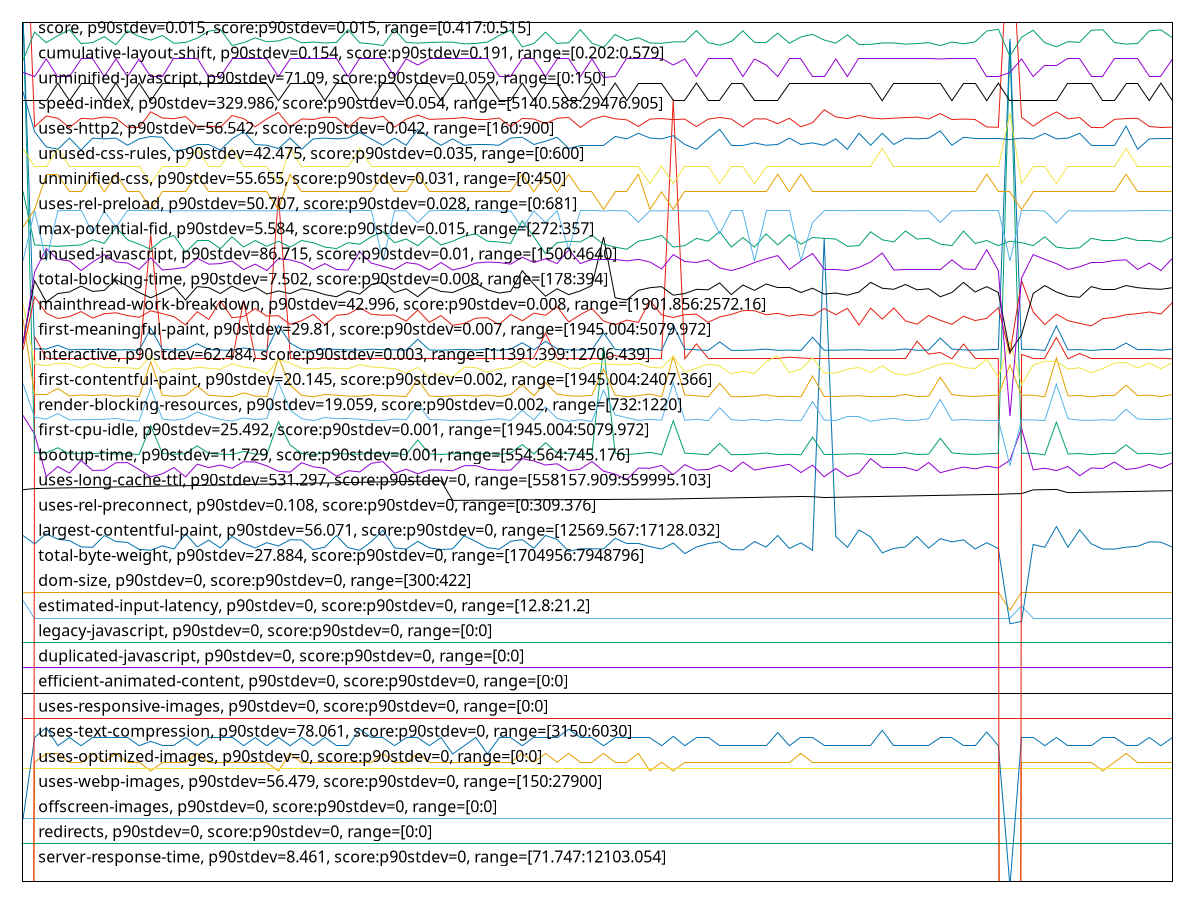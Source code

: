 reset

$serverResponseTimeP90Stdev8461ScoreP90Stdev0Range7174712103054 <<EOF
0 212.2483396265029
1 -3.062509695574314
2 -3.1382758761831657
3 -2.852438066001534
4 -3.1576874904067522
5 -3.1821310821181874
6 -3.1931441289332296
7 -3.107493067280633
8 -3.170634535686875
9 -3.1592633410079287
10 -3.1559325658736235
11 -3.1546969557431552
12 -3.1591917114351484
13 -2.541243387055512
14 -3.1468177027372715
15 -3.1620389869531835
16 -3.156308621130723
17 -3.1199924277308764
18 -3.179212177027371
19 -3.177564696853414
20 -2.4842083397288297
21 -3.0711947812739817
22 -3.1467281657712958
23 -3.152189920695829
24 -3.1568637503197734
25 -3.1591021744691723
26 -3.140406855973393
27 -3.145546277820413
28 -3.1499873113328203
29 -3.168539370683038
30 -3.180841749808134
31 -2.5488540291634676
32 -3.1222845740598606
33 -3.15557441800972
34 -3.1306473266820145
35 -3.181343156817599
36 -3.16030196981325
37 -3.0824227168073666
38 -3.166229316960858
39 -3.193555998976719
40 -3.1720850345356855
41 -3.1608212842159107
42 -3.164420670248144
43 -3.1629343566129435
44 -3.1736966999232528
45 -3.106543975441288
46 -2.990575697109234
47 -3.1559325658736235
48 -3.1473728319263223
49 -3.1176107444359156
50 -3.127603069838832
51 -3.1673395753389597
52 -3.10906891788181
53 -2.57870565361985
54 -3.161501765157328
55 -3.166193502174468
56 -2.859081708876949
57 -3.164743003325657
58 -3.1744309030442555
59 -3.165065336403171
60 -3.133422972627269
61 -3.184459043233562
62 -3.137828191353286
63 -3.1645818367869003
64 -3.135231619339983
65 -3.129304272192375
66 -3.1460297774366834
67 -3.1706703504732654
68 -3.171476183167049
69 -3.1648683550780237
70 -3.198265643387054
71 -3.1699361473522627
72 -3.161985264773598
73 -3.18420833972883
74 -3.1652981325147085
75 -2.542013404962905
76 -2.8542288053210525
77 -3.149790330007673
78 -3.177117012023534
79 -3.171404553594268
80 -3.1669277052954707
81 -3.174556254796622
82 -3.1530852903555884
83 -3.1323485290355575
84 -3.1813968789971847
85 142.563026247122
86 -3.1548760296751075
87 -3.168037963673572
88 -3.166659094397543
89 -3.19224875927347
90 -2.8761653619851613
91 -3.1841008953696583
92 -3.1628090048605766
93 -3.1843336914811955
94 -3.1253825530826287
95 -3.1369149143003314
96 -3.136234433358914
97 -3.1281402916346877
98 -3.17489649526733
99 -3.2010054745459184
EOF

$redirectsP90Stdev0ScoreP90Stdev0Range00 <<EOF
0 1.5
1 1.5
2 1.5
3 1.5
4 1.5
5 1.5
6 1.5
7 1.5
8 1.5
9 1.5
10 1.5
11 1.5
12 1.5
13 1.5
14 1.5
15 1.5
16 1.5
17 1.5
18 1.5
19 1.5
20 1.5
21 1.5
22 1.5
23 1.5
24 1.5
25 1.5
26 1.5
27 1.5
28 1.5
29 1.5
30 1.5
31 1.5
32 1.5
33 1.5
34 1.5
35 1.5
36 1.5
37 1.5
38 1.5
39 1.5
40 1.5
41 1.5
42 1.5
43 1.5
44 1.5
45 1.5
46 1.5
47 1.5
48 1.5
49 1.5
50 1.5
51 1.5
52 1.5
53 1.5
54 1.5
55 1.5
56 1.5
57 1.5
58 1.5
59 1.5
60 1.5
61 1.5
62 1.5
63 1.5
64 1.5
65 1.5
66 1.5
67 1.5
68 1.5
69 1.5
70 1.5
71 1.5
72 1.5
73 1.5
74 1.5
75 1.5
76 1.5
77 1.5
78 1.5
79 1.5
80 1.5
81 1.5
82 1.5
83 1.5
84 1.5
85 1.5
86 1.5
87 1.5
88 1.5
89 1.5
90 1.5
91 1.5
92 1.5
93 1.5
94 1.5
95 1.5
96 1.5
97 1.5
98 1.5
99 1.5
EOF

$offscreenImagesP90Stdev0ScoreP90Stdev0Range00 <<EOF
0 2.5
1 2.5
2 2.5
3 2.5
4 2.5
5 2.5
6 2.5
7 2.5
8 2.5
9 2.5
10 2.5
11 2.5
12 2.5
13 2.5
14 2.5
15 2.5
16 2.5
17 2.5
18 2.5
19 2.5
20 2.5
21 2.5
22 2.5
23 2.5
24 2.5
25 2.5
26 2.5
27 2.5
28 2.5
29 2.5
30 2.5
31 2.5
32 2.5
33 2.5
34 2.5
35 2.5
36 2.5
37 2.5
38 2.5
39 2.5
40 2.5
41 2.5
42 2.5
43 2.5
44 2.5
45 2.5
46 2.5
47 2.5
48 2.5
49 2.5
50 2.5
51 2.5
52 2.5
53 2.5
54 2.5
55 2.5
56 2.5
57 2.5
58 2.5
59 2.5
60 2.5
61 2.5
62 2.5
63 2.5
64 2.5
65 2.5
66 2.5
67 2.5
68 2.5
69 2.5
70 2.5
71 2.5
72 2.5
73 2.5
74 2.5
75 2.5
76 2.5
77 2.5
78 2.5
79 2.5
80 2.5
81 2.5
82 2.5
83 2.5
84 2.5
85 2.5
86 2.5
87 2.5
88 2.5
89 2.5
90 2.5
91 2.5
92 2.5
93 2.5
94 2.5
95 2.5
96 2.5
97 2.5
98 2.5
99 2.5
EOF

$usesWebpImagesP90Stdev56479ScoreP90Stdev0Range15027900 <<EOF
0 -59.6505
1 4.749499999999998
2 5.099500000000006
3 5.099500000000006
4 4.749499999999998
5 4.749499999999998
6 5.099500000000006
7 4.749499999999998
8 5.099500000000006
9 4.749499999999998
10 4.749499999999998
11 4.399500000000003
12 4.749499999999998
13 4.749499999999998
14 4.749499999999998
15 5.099500000000006
16 4.749499999999998
17 4.749499999999998
18 4.749499999999998
19 4.749499999999998
20 4.749499999999998
21 4.749499999999998
22 4.399500000000003
23 5.099500000000006
24 4.749499999999998
25 4.749499999999998
26 4.749499999999998
27 4.749499999999998
28 4.749499999999998
29 4.749499999999998
30 4.749499999999998
31 5.099500000000006
32 4.749499999999998
33 4.749499999999998
34 5.099500000000006
35 4.749499999999998
36 4.749499999999998
37 4.749499999999998
38 4.749499999999998
39 4.749499999999998
40 4.749499999999998
41 4.749499999999998
42 4.749499999999998
43 5.099500000000006
44 4.749499999999998
45 5.099500000000006
46 4.749499999999998
47 5.099500000000006
48 4.749499999999998
49 4.749499999999998
50 5.099500000000006
51 4.749499999999998
52 4.749499999999998
53 5.099500000000006
54 4.399500000000003
55 4.749499999999998
56 4.399500000000003
57 4.749499999999998
58 4.749499999999998
59 4.749499999999998
60 4.749499999999998
61 4.749499999999998
62 4.749499999999998
63 4.749499999999998
64 4.749499999999998
65 4.749499999999998
66 4.749499999999998
67 5.099500000000006
68 4.749499999999998
69 4.749499999999998
70 4.749499999999998
71 4.749499999999998
72 4.749499999999998
73 4.749499999999998
74 4.749499999999998
75 4.749499999999998
76 4.749499999999998
77 4.749499999999998
78 4.749499999999998
79 4.749499999999998
80 4.749499999999998
81 4.749499999999998
82 4.749499999999998
83 4.749499999999998
84 4.749499999999998
85 -59.3005
86 4.749499999999998
87 4.749499999999998
88 4.749499999999998
89 4.749499999999998
90 4.749499999999998
91 4.749499999999998
92 4.749499999999998
93 4.399500000000003
94 4.749499999999998
95 5.099500000000006
96 4.749499999999998
97 4.749499999999998
98 4.749499999999998
99 4.749499999999998
EOF

$usesOptimizedImagesP90Stdev0ScoreP90Stdev0Range00 <<EOF
0 4.5
1 4.5
2 4.5
3 4.5
4 4.5
5 4.5
6 4.5
7 4.5
8 4.5
9 4.5
10 4.5
11 4.5
12 4.5
13 4.5
14 4.5
15 4.5
16 4.5
17 4.5
18 4.5
19 4.5
20 4.5
21 4.5
22 4.5
23 4.5
24 4.5
25 4.5
26 4.5
27 4.5
28 4.5
29 4.5
30 4.5
31 4.5
32 4.5
33 4.5
34 4.5
35 4.5
36 4.5
37 4.5
38 4.5
39 4.5
40 4.5
41 4.5
42 4.5
43 4.5
44 4.5
45 4.5
46 4.5
47 4.5
48 4.5
49 4.5
50 4.5
51 4.5
52 4.5
53 4.5
54 4.5
55 4.5
56 4.5
57 4.5
58 4.5
59 4.5
60 4.5
61 4.5
62 4.5
63 4.5
64 4.5
65 4.5
66 4.5
67 4.5
68 4.5
69 4.5
70 4.5
71 4.5
72 4.5
73 4.5
74 4.5
75 4.5
76 4.5
77 4.5
78 4.5
79 4.5
80 4.5
81 4.5
82 4.5
83 4.5
84 4.5
85 4.5
86 4.5
87 4.5
88 4.5
89 4.5
90 4.5
91 4.5
92 4.5
93 4.5
94 4.5
95 4.5
96 4.5
97 4.5
98 4.5
99 4.5
EOF

$usesTextCompressionP90Stdev78061ScoreP90Stdev0Range31506030 <<EOF
0 2.4733750000000008
1 5.732749999999999
2 6.1265
3 5.404624999999999
4 5.732749999999999
5 5.404624999999999
6 5.732749999999999
7 5.732749999999999
8 5.732749999999999
9 5.732749999999999
10 5.404624999999999
11 5.579625
12 5.404624999999999
13 5.404624999999999
14 5.732749999999999
15 5.404624999999999
16 5.732749999999999
17 5.732749999999999
18 5.732749999999999
19 5.404624999999999
20 5.732749999999999
21 5.404624999999999
22 5.732749999999999
23 5.404624999999999
24 5.732749999999999
25 5.404624999999999
26 5.732749999999999
27 5.404624999999999
28 5.404624999999999
29 6.060874999999999
30 5.732749999999999
31 5.732749999999999
32 5.404624999999999
33 5.732749999999999
34 5.732749999999999
35 5.404624999999999
36 5.732749999999999
37 5.076499999999999
38 5.404624999999999
39 5.732749999999999
40 5.076499999999999
41 5.732749999999999
42 5.732749999999999
43 5.404624999999999
44 5.732749999999999
45 5.732749999999999
46 5.732749999999999
47 6.060874999999999
48 5.732749999999999
49 5.732749999999999
50 5.404624999999999
51 5.732749999999999
52 5.732749999999999
53 5.732749999999999
54 5.732749999999999
55 5.404624999999999
56 5.7765
57 5.404624999999999
58 5.732749999999999
59 5.732749999999999
60 5.404624999999999
61 5.404624999999999
62 5.404624999999999
63 5.404624999999999
64 5.404624999999999
65 5.929625
66 5.404624999999999
67 5.732749999999999
68 5.732749999999999
69 5.404624999999999
70 5.404624999999999
71 5.404624999999999
72 5.404624999999999
73 5.404624999999999
74 6.017125
75 5.404624999999999
76 5.404624999999999
77 5.404624999999999
78 5.404624999999999
79 5.732749999999999
80 5.732749999999999
81 5.404624999999999
82 5.404624999999999
83 5.951499999999999
84 5.404624999999999
85 -0.17349999999999977
86 5.732749999999999
87 5.732749999999999
88 5.404624999999999
89 5.732749999999999
90 5.404624999999999
91 5.404624999999999
92 5.404624999999999
93 5.732749999999999
94 5.732749999999999
95 5.404624999999999
96 5.404624999999999
97 5.732749999999999
98 5.404624999999999
99 5.732749999999999
EOF

$usesResponsiveImagesP90Stdev0ScoreP90Stdev0Range00 <<EOF
0 6.5
1 6.5
2 6.5
3 6.5
4 6.5
5 6.5
6 6.5
7 6.5
8 6.5
9 6.5
10 6.5
11 6.5
12 6.5
13 6.5
14 6.5
15 6.5
16 6.5
17 6.5
18 6.5
19 6.5
20 6.5
21 6.5
22 6.5
23 6.5
24 6.5
25 6.5
26 6.5
27 6.5
28 6.5
29 6.5
30 6.5
31 6.5
32 6.5
33 6.5
34 6.5
35 6.5
36 6.5
37 6.5
38 6.5
39 6.5
40 6.5
41 6.5
42 6.5
43 6.5
44 6.5
45 6.5
46 6.5
47 6.5
48 6.5
49 6.5
50 6.5
51 6.5
52 6.5
53 6.5
54 6.5
55 6.5
56 6.5
57 6.5
58 6.5
59 6.5
60 6.5
61 6.5
62 6.5
63 6.5
64 6.5
65 6.5
66 6.5
67 6.5
68 6.5
69 6.5
70 6.5
71 6.5
72 6.5
73 6.5
74 6.5
75 6.5
76 6.5
77 6.5
78 6.5
79 6.5
80 6.5
81 6.5
82 6.5
83 6.5
84 6.5
85 6.5
86 6.5
87 6.5
88 6.5
89 6.5
90 6.5
91 6.5
92 6.5
93 6.5
94 6.5
95 6.5
96 6.5
97 6.5
98 6.5
99 6.5
EOF

$efficientAnimatedContentP90Stdev0ScoreP90Stdev0Range00 <<EOF
0 7.5
1 7.5
2 7.5
3 7.5
4 7.5
5 7.5
6 7.5
7 7.5
8 7.5
9 7.5
10 7.5
11 7.5
12 7.5
13 7.5
14 7.5
15 7.5
16 7.5
17 7.5
18 7.5
19 7.5
20 7.5
21 7.5
22 7.5
23 7.5
24 7.5
25 7.5
26 7.5
27 7.5
28 7.5
29 7.5
30 7.5
31 7.5
32 7.5
33 7.5
34 7.5
35 7.5
36 7.5
37 7.5
38 7.5
39 7.5
40 7.5
41 7.5
42 7.5
43 7.5
44 7.5
45 7.5
46 7.5
47 7.5
48 7.5
49 7.5
50 7.5
51 7.5
52 7.5
53 7.5
54 7.5
55 7.5
56 7.5
57 7.5
58 7.5
59 7.5
60 7.5
61 7.5
62 7.5
63 7.5
64 7.5
65 7.5
66 7.5
67 7.5
68 7.5
69 7.5
70 7.5
71 7.5
72 7.5
73 7.5
74 7.5
75 7.5
76 7.5
77 7.5
78 7.5
79 7.5
80 7.5
81 7.5
82 7.5
83 7.5
84 7.5
85 7.5
86 7.5
87 7.5
88 7.5
89 7.5
90 7.5
91 7.5
92 7.5
93 7.5
94 7.5
95 7.5
96 7.5
97 7.5
98 7.5
99 7.5
EOF

$duplicatedJavascriptP90Stdev0ScoreP90Stdev0Range00 <<EOF
0 8.5
1 8.5
2 8.5
3 8.5
4 8.5
5 8.5
6 8.5
7 8.5
8 8.5
9 8.5
10 8.5
11 8.5
12 8.5
13 8.5
14 8.5
15 8.5
16 8.5
17 8.5
18 8.5
19 8.5
20 8.5
21 8.5
22 8.5
23 8.5
24 8.5
25 8.5
26 8.5
27 8.5
28 8.5
29 8.5
30 8.5
31 8.5
32 8.5
33 8.5
34 8.5
35 8.5
36 8.5
37 8.5
38 8.5
39 8.5
40 8.5
41 8.5
42 8.5
43 8.5
44 8.5
45 8.5
46 8.5
47 8.5
48 8.5
49 8.5
50 8.5
51 8.5
52 8.5
53 8.5
54 8.5
55 8.5
56 8.5
57 8.5
58 8.5
59 8.5
60 8.5
61 8.5
62 8.5
63 8.5
64 8.5
65 8.5
66 8.5
67 8.5
68 8.5
69 8.5
70 8.5
71 8.5
72 8.5
73 8.5
74 8.5
75 8.5
76 8.5
77 8.5
78 8.5
79 8.5
80 8.5
81 8.5
82 8.5
83 8.5
84 8.5
85 8.5
86 8.5
87 8.5
88 8.5
89 8.5
90 8.5
91 8.5
92 8.5
93 8.5
94 8.5
95 8.5
96 8.5
97 8.5
98 8.5
99 8.5
EOF

$legacyJavascriptP90Stdev0ScoreP90Stdev0Range00 <<EOF
0 9.5
1 9.5
2 9.5
3 9.5
4 9.5
5 9.5
6 9.5
7 9.5
8 9.5
9 9.5
10 9.5
11 9.5
12 9.5
13 9.5
14 9.5
15 9.5
16 9.5
17 9.5
18 9.5
19 9.5
20 9.5
21 9.5
22 9.5
23 9.5
24 9.5
25 9.5
26 9.5
27 9.5
28 9.5
29 9.5
30 9.5
31 9.5
32 9.5
33 9.5
34 9.5
35 9.5
36 9.5
37 9.5
38 9.5
39 9.5
40 9.5
41 9.5
42 9.5
43 9.5
44 9.5
45 9.5
46 9.5
47 9.5
48 9.5
49 9.5
50 9.5
51 9.5
52 9.5
53 9.5
54 9.5
55 9.5
56 9.5
57 9.5
58 9.5
59 9.5
60 9.5
61 9.5
62 9.5
63 9.5
64 9.5
65 9.5
66 9.5
67 9.5
68 9.5
69 9.5
70 9.5
71 9.5
72 9.5
73 9.5
74 9.5
75 9.5
76 9.5
77 9.5
78 9.5
79 9.5
80 9.5
81 9.5
82 9.5
83 9.5
84 9.5
85 9.5
86 9.5
87 9.5
88 9.5
89 9.5
90 9.5
91 9.5
92 9.5
93 9.5
94 9.5
95 9.5
96 9.5
97 9.5
98 9.5
99 9.5
EOF

$estimatedInputLatencyP90Stdev0ScoreP90Stdev0Range128212 <<EOF
0 11.188200000000002
1 10.488200000000003
2 10.488200000000003
3 10.488200000000003
4 10.488200000000003
5 10.488200000000003
6 10.488200000000003
7 10.488200000000003
8 10.488200000000003
9 10.488200000000003
10 10.488200000000003
11 10.488200000000003
12 10.488200000000003
13 10.488200000000003
14 10.488200000000003
15 10.488200000000003
16 10.488200000000003
17 10.488200000000003
18 10.488200000000003
19 10.488200000000003
20 10.488200000000003
21 10.488200000000003
22 10.488200000000003
23 10.488200000000003
24 10.488200000000003
25 10.488200000000003
26 10.488200000000003
27 10.488200000000003
28 10.488200000000003
29 10.488200000000003
30 10.488200000000003
31 10.488200000000003
32 10.488200000000003
33 10.488200000000003
34 10.488200000000003
35 10.488200000000003
36 10.488200000000003
37 10.488200000000003
38 10.488200000000003
39 10.488200000000003
40 10.488200000000003
41 10.488200000000003
42 10.488200000000003
43 10.488200000000003
44 10.488200000000003
45 10.488200000000003
46 10.488200000000003
47 10.488200000000003
48 10.488200000000003
49 10.488200000000003
50 10.488200000000003
51 10.488200000000003
52 10.488200000000003
53 10.488200000000003
54 10.488200000000003
55 10.488200000000003
56 10.488200000000003
57 10.488200000000003
58 10.488200000000003
59 10.488200000000003
60 10.488200000000003
61 10.488200000000003
62 10.488200000000003
63 10.488200000000003
64 10.488200000000003
65 10.488200000000003
66 10.488200000000003
67 10.488200000000003
68 10.488200000000003
69 10.488200000000003
70 10.488200000000003
71 10.488200000000003
72 10.488200000000003
73 10.488200000000003
74 10.488200000000003
75 10.488200000000003
76 10.488200000000003
77 10.488200000000003
78 10.488200000000003
79 10.488200000000003
80 10.488200000000003
81 10.488200000000003
82 10.488200000000003
83 10.488200000000003
84 10.488200000000003
85 10.488200000000003
86 10.968200000000003
87 10.488200000000003
88 10.488200000000003
89 10.488200000000003
90 10.488200000000003
91 10.488200000000003
92 10.488200000000003
93 10.488200000000003
94 10.488200000000003
95 10.488200000000003
96 10.488200000000003
97 10.488200000000003
98 10.488200000000003
99 10.488200000000003
EOF

$domSizeP90Stdev0ScoreP90Stdev0Range300422 <<EOF
0 11.489959016393442
1 11.507172131147541
2 11.507172131147541
3 11.507172131147541
4 11.507172131147541
5 11.507172131147541
6 11.507172131147541
7 11.507172131147541
8 11.507172131147541
9 11.507172131147541
10 11.507172131147541
11 11.507172131147541
12 11.507172131147541
13 11.507172131147541
14 11.507172131147541
15 11.507172131147541
16 11.507172131147541
17 11.507172131147541
18 11.507172131147541
19 11.507172131147541
20 11.507172131147541
21 11.507172131147541
22 11.507172131147541
23 11.507172131147541
24 11.507172131147541
25 11.507172131147541
26 11.507172131147541
27 11.507172131147541
28 11.507172131147541
29 11.507172131147541
30 11.507172131147541
31 11.507172131147541
32 11.507172131147541
33 11.507172131147541
34 11.507172131147541
35 11.507172131147541
36 11.507172131147541
37 11.507172131147541
38 11.507172131147541
39 11.507172131147541
40 11.507172131147541
41 11.507172131147541
42 11.507172131147541
43 11.507172131147541
44 11.507172131147541
45 11.507172131147541
46 11.507172131147541
47 11.507172131147541
48 11.507172131147541
49 11.507172131147541
50 11.507172131147541
51 11.507172131147541
52 11.507172131147541
53 11.507172131147541
54 11.507172131147541
55 11.507172131147541
56 11.507172131147541
57 11.507172131147541
58 11.507172131147541
59 11.507172131147541
60 11.507172131147541
61 11.507172131147541
62 11.507172131147541
63 11.507172131147541
64 11.507172131147541
65 11.507172131147541
66 11.507172131147541
67 11.507172131147541
68 11.507172131147541
69 11.507172131147541
70 11.507172131147541
71 11.507172131147541
72 11.507172131147541
73 11.507172131147541
74 11.507172131147541
75 11.507172131147541
76 11.507172131147541
77 11.507172131147541
78 11.507172131147541
79 11.507172131147541
80 11.507172131147541
81 11.507172131147541
82 11.507172131147541
83 11.507172131147541
84 11.507172131147541
85 10.80717213114754
86 11.507172131147541
87 11.507172131147541
88 11.507172131147541
89 11.507172131147541
90 11.507172131147541
91 11.507172131147541
92 11.507172131147541
93 11.507172131147541
94 11.507172131147541
95 11.507172131147541
96 11.507172131147541
97 11.507172131147541
98 11.507172131147541
99 11.507172131147541
EOF

$totalByteWeightP90Stdev27884ScoreP90Stdev0Range17049567948796 <<EOF
0 -44474.251968749995
1 927.3688645833317
2 921.7834479166704
3 921.6449062500033
4 921.7324062499974
5 921.695947916669
6 921.6886562500003
7 921.739697916666
8 921.6886562500003
9 921.695947916669
10 921.7324062499974
11 921.739697916666
12 921.739697916666
13 921.6449062500033
14 921.6521979166646
15 921.6886562500003
16 921.739697916666
17 921.6886562500003
18 921.739697916666
19 921.695947916669
20 921.6521979166646
21 921.739697916666
22 921.739697916666
23 921.7761562500018
24 921.7834479166704
25 921.695947916669
26 921.695947916669
27 921.739697916666
28 921.739697916666
29 921.695947916669
30 921.6449062500033
31 921.739697916666
32 921.7324062499974
33 921.739697916666
34 921.739697916666
35 921.7324062499974
36 921.7251145833361
37 921.477197916669
38 921.4334479166646
39 921.477197916669
40 921.477197916669
41 921.3896979166675
42 921.520947916666
43 921.5282395833347
44 921.520947916666
45 921.4188645833347
46 921.520947916666
47 921.4626145833317
48 921.520947916666
49 921.520947916666
50 921.3386562500018
51 921.3824062499989
52 921.477197916669
53 921.520947916666
54 921.4699062500003
55 921.520947916666
56 921.3824062499989
57 921.4699062500003
58 921.477197916669
59 921.520947916666
60 921.3896979166675
61 921.477197916669
62 921.4334479166646
63 921.4261562500033
64 921.5136562499974
65 921.4188645833347
66 921.4699062500003
67 921.4626145833317
68 921.2074062500033
69 921.1709479166675
70 921.0761562499974
71 921.1636562499989
72 921.258447916669
73 921.258447916669
74 921.258447916669
75 921.258447916669
76 921.258447916669
77 921.2146979166646
78 921.2146979166646
79 921.258447916669
80 921.258447916669
81 921.258447916669
82 921.2657395833303
83 921.2511562500003
84 921.1563645833303
85 -44600.63113541666
86 926.8146979166704
87 923.9636562500018
88 924.1532395833347
89 924.1532395833347
90 921.1709479166675
91 921.1636562499989
92 921.2146979166646
93 921.2511562500003
94 921.2219895833332
95 921.258447916669
96 921.2146979166646
97 921.2074062500033
98 921.2146979166646
99 921.258447916669
EOF

$largestContentfulPaintP90Stdev56071ScoreP90Stdev0Range1256956717128032 <<EOF
0 13.772812882425981
1 13.438503549489837
2 13.841516832149345
3 13.62718337949871
4 13.56727784037264
5 13.318334279063151
6 13.303636628332974
7 13.772678350153853
8 13.531241689629205
9 13.494958335835783
10 13.219960918374909
11 13.184259416658442
12 13.360750622812326
13 13.236614332011193
14 13.841165366588413
15 13.318470492988673
16 13.587042312801927
17 13.278573266035146
18 13.73539273093305
19 13.459396411351634
20 13.277641630050645
21 13.485850501012564
22 13.354626041123609
23 13.60367050163719
24 13.593763881448218
25 13.210314954463193
26 13.310575130268056
27 13.768733191273647
28 13.28689072375957
29 13.185137239734097
30 13.52728644082859
31 13.980757733803863
32 13.277312025983932
33 13.233183759071892
34 13.538057430866012
35 13.280441582964357
36 13.2115677862474
37 13.240608258840062
38 13.758374206319651
39 13.533752398157851
40 13.286399680966312
41 13.224481202718493
42 13.539961062516646
43 13.60623502307466
44 13.26644350004922
45 13.774815731627328
46 13.613859639597642
47 13.14151683214935
48 13.24518908270609
49 13.242794408262185
50 13.235590205089622
51 13.661450430863617
52 13.452067765827337
53 13.45635598200149
54 13.330783559195382
55 13.234125484976808
56 13.47429081552982
57 13.051916657257387
58 13.31434035223429
59 13.447798047840614
60 13.52587889693146
61 13.212408612948238
62 13.198686321190955
63 13.529990539498428
64 13.309991596537685
65 13.773505723627451
66 13.257956195331218
67 13.478422637937612
68 13.18094655945724
69 25.590588439353823
70 13.732950970193876
71 13.301971791465348
72 13.992663839887364
73 13.717779093204427
74 13.083540149474942
75 13.256568831274883
76 13.318917812793508
77 13.731481205120865
78 13.26666211499144
79 13.6468402261103
80 13.517939811222384
81 13.599215801776289
82 13.233533542979437
83 13.486698054327007
84 13.252435327213682
85 10.259072092481233
86 10.352844449462616
87 13.413181212568169
88 13.304151214273844
89 14.129308268689755
90 13.305839594289083
91 13.998376416492682
92 13.441955983923378
93 13.234463497310536
94 13.229208330430453
95 13.306596338319821
96 13.344504169299228
97 13.520862524834406
98 13.50666937012469
99 13.306661922802462
EOF

$usesRelPreconnectP90Stdev0108ScoreP90Stdev0Range0309376 <<EOF
0 -309.3823176100506
1 21.68686477987393
2 20.806361635219844
3 20.806361635219844
4 20.806361635219844
5 20.806361635219844
6 20.806361635219844
7 20.806361635219844
8 20.806361635219844
9 20.806361635219844
10 20.806361635219844
11 25.745984276729132
12 20.806361635219844
13 20.806361635219844
14 20.806361635219844
15 20.806361635219844
16 20.806361635219844
17 20.806361635219844
18 20.806361635219844
19 23.113279874213504
20 20.806361635219844
21 20.806361635219844
22 27.282462264150467
23 20.806361635219844
24 20.806361635219844
25 20.806361635219844
26 20.806361635219844
27 20.806361635219844
28 20.806361635219844
29 20.806361635219844
30 20.806361635219844
31 20.806361635219844
32 20.806361635219844
33 20.806361635219844
34 20.806361635219844
35 20.806361635219844
36 20.806361635219844
37 20.806361635219844
38 20.806361635219844
39 20.806361635219844
40 20.806361635219844
41 20.806361635219844
42 20.806361635219844
43 20.806361635219844
44 20.806361635219844
45 21.834349056603514
46 20.806361635219844
47 20.806361635219844
48 20.806361635219844
49 20.806361635219844
50 20.806361635219844
51 20.940638364779602
52 20.806361635219844
53 20.806361635219844
54 20.806361635219844
55 20.806361635219844
56 31.12585849056535
57 20.806361635219844
58 21.39849999999973
59 20.806361635219844
60 20.806361635219844
61 20.806361635219844
62 20.806361635219844
63 20.806361635219844
64 20.806361635219844
65 20.806361635219844
66 20.872399371068923
67 20.837179245282755
68 20.806361635219844
69 20.806361635219844
70 20.806361635219844
71 20.806361635219844
72 20.806361635219844
73 20.806361635219844
74 20.806361635219844
75 20.806361635219844
76 20.806361635219844
77 21.50636163521989
78 20.991267295597254
79 21.057305031446276
80 20.806361635219844
81 21.391896226414815
82 20.806361635219844
83 20.806361635219844
84 20.806361635219844
85 -309.3823176100506
86 20.980261006289084
87 20.806361635219844
88 20.806361635219844
89 21.651644654087704
90 20.806361635219844
91 21.013279874213538
92 20.806361635219844
93 20.806361635219844
94 20.806361635219844
95 20.806361635219844
96 20.806361635219844
97 20.806361635219844
98 20.826172955974528
99 20.806361635219844
EOF

$usesLongCacheTtlP90Stdev531297ScoreP90Stdev0Range558157909559995103 <<EOF
0 15.597757037914278
1 15.63878119441452
2 15.65277114734809
3 15.661492136037964
4 15.670213124727923
5 15.677402278128568
6 15.686123167999483
7 15.694844057870426
8 15.703564947741398
9 15.712285837612313
10 15.721006727483228
11 15.730973458764282
12 15.739694348635197
13 15.74841523850614
14 15.755890286966945
15 15.76461117683786
16 15.773332066708775
17 15.78205295657969
18 15.790773846450634
19 15.799494736321549
20 15.808215626192464
21 15.816936516063379
22 15.826903247344433
23 15.837157765363145
24 15.845878754053018
25 15.85459974274292
26 15.861786806828121
27 15.870507696699065
28 15.87922858656998
29 15.887949476440895
30 15.896670366311838
31 15.905391256182753
32 15.914112146053668
33 15.922833035924583
34 15.931553925795527
35 15.939856834928662
36 15.948577313053875
37 15.170507696699048
38 15.173181482891948
39 15.175855269084849
40 15.178529055277806
41 15.181202841470707
42 15.185412133371898
43 15.187704034810679
44 15.190377919822538
45 15.193815771980695
46 15.196489656992554
47 15.19916354200447
48 15.201837427016358
49 15.204511312028217
50 15.207185197040161
51 15.20985908205202
52 15.212532967063908
53 15.215206852075767
54 15.217880737087711
55 15.22055462209957
56 15.228399033538608
57 15.237105199382228
58 15.24581136522579
59 15.254517531069354
60 15.261686398346114
61 15.270392465370747
62 15.279098532395352
63 15.287804599419928
64 15.298048360287282
65 15.306754526130902
66 15.315042711236686
67 15.323748465334546
68 15.317487807968519
69 15.28441430036446
70 15.292796117625954
71 15.30117793488742
72 15.311098236543444
73 15.319480152623868
74 15.327862068704292
75 15.336243984784744
76 15.344625900865168
77 15.353007816945592
78 15.361389733026073
79 15.369771649106497
80 15.378153565186949
81 15.386535481267373
82 15.394917397347797
83 15.403299313428278
84 15.410141559286444
85 15.429299998741158
86 15.44007662093449
87 15.588590235651623
88 15.596972052913117
89 15.605353870174582
90 15.47719609737814
91 15.487339493458961
92 15.496030836456214
93 15.503480559025263
94 15.512171902022573
95 15.520863245019854
96 15.529554588017078
97 15.538245931014359
98 15.546937274011668
99 15.555628617008892
EOF

$bootupTimeP90Stdev11729ScoreP90Stdev0001Range554564745176 <<EOF
0 18.55194232828515
1 17.81178629340676
2 16.117201621538932
3 16.515924277191367
4 16.25876502983019
5 16.755789658864927
6 16.360600734281782
7 16.37205858956707
8 16.66948095456631
9 16.67237218907756
10 16.401774055377075
11 16.105690224873793
12 16.227550405384726
13 16.477963438886338
14 16.103602111060116
15 16.613369588496248
16 16.476892611289582
17 16.57669374330732
18 16.4470700627199
19 16.709369282545502
20 16.698982254856965
21 16.54226663607159
22 16.329439651216152
23 16.29394171638366
24 16.66915970628728
25 16.505858497781855
26 16.444607159247354
27 16.13197904237417
28 16.35074912039161
29 16.30331145785528
30 16.646351078476357
31 16.712742389475288
32 16.25089444699403
33 16.40948401407373
34 16.230869970934677
35 16.383302279333027
36 16.37869772066697
37 16.348768089337618
38 16.550672632706128
39 16.552171791341596
40 16.41109025546887
41 16.370934220590485
42 16.37377191372189
43 16.831657794095147
44 16.73817454489827
45 16.576907908826676
46 16.627290347254092
47 16.35090974453113
48 16.414784610677682
49 16.71986339299373
50 16.336132323695878
51 16.213950894905917
52 16.00053495487226
53 16.455368976594766
54 16.449158176533576
55 16.562344653510777
56 16.193337463668346
57 16.59152470552241
58 16.379393758604863
59 16.39893636224567
60 16.570429401866296
61 16.313912651063177
62 16.69892871347713
63 16.375056906837994
64 16.463560807709957
65 16.527596297996016
66 16.607801284993112
67 16.27916429554841
68 16.572892305338843
69 16.107564173168115
70 16.43909239712406
71 16.115809545663144
72 16.267813523022788
73 16.831979042374172
74 16.474429707817038
75 16.476731987150067
76 16.477160318188766
77 16.352034113507724
78 16.67847590637907
79 16.27273932996787
80 16.392243689765948
81 16.497666666666657
82 16.423351231451733
83 16.53284335322013
84 16.46147269389628
85 16.770941869359028
86 18.038962368058744
87 16.38608643108459
88 16.452317117944006
89 16.35433639284075
90 16.519511549640505
91 16.15275309775126
92 16.460723114578553
93 16.440377390240172
94 16.695394982407826
95 16.39877573810616
96 16.45585084901331
97 16.601536943552084
98 16.446320483402165
99 16.6591474682576
EOF

$firstCpuIdleP90Stdev25492ScoreP90Stdev0001Range19450045079972 <<EOF
0 34.66702625419474
1 17.07080787343843
2 17.06178105524379
3 17.26519607456079
4 17.01706996418601
5 17.04917283776544
6 17.03044240151152
7 17.05423755675249
8 17.01151738529653
9 17.02947232170554
10 16.99251340909732
11 18.150140097571985
12 17.040047319590542
13 17.00551360649728
14 17.03093026141395
15 17.343730238853958
16 17.037357040128597
17 17.011083105383385
18 16.992792589041485
19 17.118104903979024
20 17.014077944784415
21 16.99723126815375
22 18.306018386396325
23 17.379778291644342
24 17.035374580525087
25 16.986168410366325
26 17.067215194156965
27 17.04457341868532
28 17.013085304982944
29 17.00604376639125
30 17.052387637122475
31 17.027754942049015
32 17.01852226389555
33 16.99882456783509
34 17.572835453032912
35 17.014746284650748
36 16.997414568117094
37 17.02585144242972
38 17.04082563943488
39 17.00930086573983
40 17.051310397337925
41 16.996046868390632
42 17.061073235385358
43 17.39280386903923
44 17.02027348354531
45 17.465421674515667
46 17.075449592510086
47 17.024799582640085
48 17.00734660613068
49 17.038874199825166
50 21.279611911677616
51 17.045106398578724
52 16.99018972956206
53 17.032275401144922
54 17.08076247144751
55 16.990082569583492
56 18.336925580214885
57 17.051186317362742
58 17.022755083048988
59 16.986856490228703
60 17.439536899692627
61 16.99164766927047
62 16.993097148980574
63 17.01478012464398
64 17.057621556075695
65 16.993751388849727
66 17.006353966329215
67 16.986785990242804
68 17.686785990242804
69 16.99636270832746
70 16.999732607653485
71 17.017140464171913
72 17.02603756239249
73 16.993838808832244
74 17.004281266743753
75 17.004368686726266
76 17.067954034009198
77 16.9961935083613
78 17.009704125659177
79 17.641214799357044
80 17.059296635740676
81 17.01763678407265
82 16.999865147626977
83 17.023739262852153
84 17.04512331857534
85 33.420673923465195
86 17.043992498801504
87 17.042684019063202
88 16.985810270437952
89 18.282341671131668
90 17.01871966385607
91 17.032737881052427
92 16.989346549730694
93 17.032391021121803
94 17.03294656101069
95 17.377917092016588
96 17.02599808240039
97 17.043575138884975
98 16.999188347762335
99 17.06270883505824
EOF

$renderBlockingResourcesP90Stdev19059ScoreP90Stdev0002Range7321220 <<EOF
0 19.82354368932039
1 18.477912621359224
2 18.403155339805824
3 18.62742718446602
4 18.375970873786407
5 18.382766990291262
6 18.389563106796118
7 18.39635922330097
8 18.43033980582524
9 18.355582524271846
10 18.328398058252425
11 19.653640776699028
12 18.40995145631068
13 18.355582524271846
14 18.43033980582524
15 18.688592233009707
16 18.525485436893206
17 18.389563106796118
18 18.328398058252425
19 18.450728155339807
20 18.389563106796118
21 18.42354368932039
22 19.87111650485437
23 18.763349514563107
24 18.42354368932039
25 18.34878640776699
26 18.47111650485437
27 18.42354368932039
28 18.43033980582524
29 18.39635922330097
30 18.369174757281552
31 18.369174757281552
32 18.40995145631068
33 18.375970873786407
34 19.014805825242718
35 18.389563106796118
36 18.375970873786407
37 18.34878640776699
38 18.362378640776697
39 18.328398058252425
40 18.375970873786407
41 18.416747572815535
42 18.34878640776699
43 18.75655339805825
44 18.369174757281552
45 18.89247572815534
46 18.43033980582524
47 18.321601941747574
48 18.382766990291262
49 18.31480582524272
50 19.558495145631067
51 18.573058252427185
52 18.464320388349513
53 18.355582524271846
54 18.39635922330097
55 18.362378640776697
56 19.864320388349512
57 18.355582524271846
58 18.403155339805824
59 18.341990291262135
60 18.858495145631068
61 18.382766990291262
62 18.34878640776699
63 18.39635922330097
64 18.33519417475728
65 18.39635922330097
66 18.34878640776699
67 18.341990291262135
68 19.103155339805824
69 18.369174757281552
70 18.34878640776699
71 18.491504854368934
72 18.491504854368934
73 18.31480582524272
74 18.389563106796118
75 18.437135922330096
76 18.34878640776699
77 18.355582524271846
78 18.42354368932039
79 19.184708737864078
80 18.355582524271846
81 18.389563106796118
82 18.362378640776697
83 18.33519417475728
84 18.33519417475728
85 16.554611650485437
86 18.382766990291262
87 18.369174757281552
88 18.34878640776699
89 19.79635922330097
90 18.42354368932039
91 18.362378640776697
92 18.355582524271846
93 18.382766990291262
94 18.355582524271846
95 18.79733009708738
96 18.40995145631068
97 18.39635922330097
98 18.39635922330097
99 18.43033980582524
EOF

$firstContentfulPaintP90Stdev20145ScoreP90Stdev0002Range19450042407366 <<EOF
0 22.399548161314357
1 19.39131863185454
2 19.380554574496195
3 19.6231174452958
4 19.327238695265777
5 19.365519866452097
6 19.343184699637305
7 19.371559306319504
8 19.320617505344323
9 19.34202792496337
10 19.29795615497322
11 20.678371690726117
12 19.35463811399611
13 19.313458280690796
14 19.34376644969135
15 19.71676575312853
16 19.35143008190618
17 19.320099646914706
18 19.298289063963686
19 19.447718122643096
20 19.323670852448778
21 19.30358198064036
22 20.864249239785757
23 19.759751365503327
24 19.349066091802175
25 19.29039004155358
26 19.387034530300483
27 19.36003527490212
28 19.32248717603824
29 19.314090471500975
30 19.369353363918044
31 19.339980030264453
32 19.328970494559606
33 19.305481915787958
34 19.989962976485003
35 19.324467816395646
36 19.303800557250263
37 19.33771019623856
38 19.35556622390892
39 19.317974409723057
40 19.368068805995243
41 19.302169639468694
42 19.37971053251027
43 19.775283755674586
44 19.331058741863426
45 19.861877083083137
46 19.396853664160645
47 19.336455902769437
48 19.315644046789807
49 19.353239223692746
50 20.396542372637096
51 19.36067082842937
52 19.295185276103094
53 19.345370465736316
54 19.40318902313069
55 19.295057492854227
56 20.901104618932102
57 19.36792084644393
58 19.33401793288978
59 19.29121054451997
60 19.831010703048065
61 19.296923800831074
62 19.298652237407826
63 19.324508169000556
64 19.375594566809983
65 19.29943238776932
66 19.31446037037927
67 19.291126476593085
68 20.125843648067644
69 19.302546263781135
70 19.30656471068624
71 19.32732276319266
72 19.337932135565538
73 19.299536631998656
74 19.31198877332885
75 19.312093017558187
76 19.387915562174236
77 19.30234450075661
78 19.318455278264835
79 20.07150214012923
80 19.37759202075277
81 19.327914601397932
82 19.30672275838878
83 19.33519152114909
84 19.36069100473182
85 20.56476901976798
86 19.35934255518459
87 19.357782254461608
88 19.289962976485
89 20.836015867220723
90 19.329205884754884
91 19.34592195133668
92 19.294179823697547
93 19.34550833713641
94 19.346170792400258
95 19.75753197223357
96 19.33788505752648
97 19.358844873057432
98 19.305915706290683
99 19.381660908414
EOF

$interactiveP90Stdev62484ScoreP90Stdev0003Range1139139912706439 <<EOF
0 22.989260052833426
1 20.603872299440603
2 20.533489030258828
3 20.63547673968195
4 20.60577765292555
5 20.432646975687554
6 20.622571633962753
7 20.452973188954534
8 20.460059638262
9 20.44505131542674
10 20.4116465604182
11 20.938214202211743
12 20.244740037897685
13 20.43630867424387
14 20.38531115539099
15 20.4690099141195
16 20.43301338981927
17 20.3909979027153
18 20.611930967577585
19 20.470959237300256
20 20.417125673067858
21 20.21303300169946
22 20.777617331039465
23 20.64242395161937
24 20.428176723280558
25 20.405339351830847
26 20.44877652576589
27 20.42978161717749
28 20.409042577322097
29 20.57821842469841
30 20.48430892549928
31 20.449006145288433
32 20.413376035119917
33 20.237316487589027
34 20.466007761000267
35 20.06966003747893
36 20.22160709238172
37 20.07217119566165
38 20.47333604363469
39 20.455787249486146
40 20.27421927617505
41 20.41034701163103
42 20.457924665254513
43 20.719725119608036
44 20.445547195884995
45 20.75169230983978
46 20.639907907914893
47 20.433963623800867
48 20.421989209976235
49 20.616103203157444
50 20.60887751647991
51 20.577461168826186
52 20.5670794350941
53 20.632021454419824
54 20.467141202047728
55 20.442887029288702
56 20.90127355083211
57 20.272108730776342
58 20.43025551278785
59 20.59693974406845
60 20.52393539246443
61 20.206523043959223
62 20.308950450340404
63 20.21757409417192
64 20.692808337491844
65 20.92562787678714
66 20.25213671783668
67 20.395580522122692
68 20.84888854380045
69 20.239353750161396
70 20.236419994346743
71 20.397195187063144
72 20.457875810036953
73 20.258519652011262
74 20.5232123352445
75 20.227015364965922
76 20.14888854380045
77 20.242123840997202
78 20.42533823514016
79 20.589718942912675
80 20.636925296882694
81 20.45719427975195
82 20.41546948119248
83 20.7859935580906
84 20.078949857098483
85 21.488167615272136
86 19.776930566266863
87 20.554210970788063
88 20.710579422880294
89 20.69931340971032
90 20.399569550636688
91 20.449355460094008
92 20.248831662368566
93 20.413580005653237
94 20.637013236274296
95 20.658795335024653
96 20.438174943554767
97 20.636842243012833
98 20.404677363632874
99 20.65885151852485
EOF

$firstMeaningfulPaintP90Stdev2981ScoreP90Stdev0007Range19450045079972 <<EOF
0 34.48949896867071
1 21.201303277740937
2 21.194486464943935
3 21.348100072406012
4 21.160721839234327
5 21.18496507474856
6 21.170820347913917
7 21.18878981569933
8 21.156528679472597
9 21.170087769469006
10 21.1421773825532
11 22.01638624042446
12 21.178073726353965
13 21.151994785550443
14 21.17118876672488
15 21.40740698261648
16 21.17604209892243
17 21.156200722843188
18 21.14238821181496
19 21.237020736107482
20 21.15846234583301
21 21.14574018411814
22 22.13410137449727
23 21.434629512445927
24 21.174544998205064
25 21.137385808422223
26 21.19859018198855
27 21.181491715900727
28 21.157712730680075
29 21.15239514818894
30 21.187392805641586
31 21.168790850070888
32 21.16181857731319
33 21.146943401622142
34 21.58042114133775
35 21.158967058308136
36 21.145878607370815
37 21.167353377831596
38 21.178661492780698
39 21.154854822909506
40 21.18657930283357
41 21.144845756947028
42 21.193951938229766
43 21.444466081739694
44 21.163141051773344
45 21.49930511527159
46 21.204808580416305
47 21.166559041320106
48 21.153379018077167
49 21.17718781753686
50 21.837905428016867
51 21.18189420812773
52 21.14042260162701
53 21.172204580440646
54 21.208820725155313
55 21.14034167726391
56 22.157441664486377
57 21.186485600939456
58 21.165015089655682
59 21.13790542801687
60 21.479757622405707
61 21.141523598882884
62 21.142618207373246
63 21.15899261337017
64 21.191345321902517
65 21.143112271905864
66 21.152629402924234
67 21.1378521883043
68 21.666473553553068
69 21.14508427085932
70 21.14762912912
71 21.16077507894689
72 21.16749393067277
73 21.143178289149446
74 21.151064155374783
75 21.151130172618362
76 21.199148134176248
77 21.144956495549163
78 21.15515935406539
79 21.63205940335015
80 21.192610297473095
81 21.16114988652336
82 21.14772921977962
83 21.165758316043107
84 21.181906985658742
85 33.54828686774037
86 21.181053020669182
87 21.180064891603948
88 21.137115350682386
89 22.11622134942897
90 21.16196764850838
91 21.17255383295508
92 21.139785854664716
93 21.172291893569255
94 21.17271142250428
95 21.433223984034175
96 21.167464116433734
97 21.18073784157079
98 21.147218118538984
99 21.19518709956131
EOF

$mainthreadWorkBreakdownP90Stdev42996ScoreP90Stdev0008Range1901856257216 <<EOF
0 21.15745667464825
1 23.276645041404862
2 22.62172635438489
3 22.409432131098463
4 22.485609423326338
5 22.68447702783601
6 22.426141200239428
7 22.5988190412052
8 22.637649730619565
9 22.526343235558215
10 22.457341938541358
11 22.716096802354564
12 22.604842686820284
13 22.481209543050962
14 22.156037438890507
15 22.681840591639236
16 22.37180617080711
17 23.114111368851653
18 22.441104285144164
19 22.489083931956497
20 22.805595954305097
21 22.50691043100869
22 22.52107036316471
23 22.17651783398182
24 22.322656714556544
25 22.575510151651187
26 22.166426045096276
27 22.5367493016063
28 22.584152773620644
29 22.8353475256909
30 22.57613870597627
31 22.53989207323158
32 22.546823630649484
33 22.308025366656665
34 22.746145191060577
35 22.256553751371825
36 22.52487660879973
37 22.13775698393693
38 22.21091372343609
39 22.424534894742095
40 22.44038843160729
41 22.17007515215004
42 22.572297540656486
43 22.320491694103566
44 22.623472338621205
45 22.53968255512323
46 22.880743115833546
47 22.270888281951535
48 22.563846976953002
49 22.80887840466928
50 22.309736431208215
51 22.16050715853534
52 22.346751297016805
53 22.253899855332715
54 23.122125436496034
55 22.55143302903324
56 22.450445300808134
57 22.56138513917988
58 22.585916217699285
59 22.25744420333235
60 22.470995535268877
61 22.571564227277257
62 22.72627589045195
63 22.72075858026536
64 22.557928090392085
65 22.61591222687818
66 22.507958021550458
67 22.569992841464636
68 22.52208303402176
69 22.80563087398983
70 22.563131123416156
71 22.813714781003625
72 22.152021675147168
73 22.824138306894156
74 22.385162950214507
75 22.82935879976055
76 22.313402998104348
77 22.18163356779405
78 22.53145896937044
79 22.335716676643735
80 22.176552753666535
81 22.49997887359073
82 22.3277899082111
83 22.41550815624065
84 22.837756983936934
85 20.991204055671894
86 23.91705459942149
87 22.670439314576484
88 22.16890534271173
89 22.584833707472825
90 22.32213291928565
91 22.216623091888643
92 22.116141699092054
93 22.404508455552197
94 22.45463566297517
95 22.559499476204714
96 22.60279988526387
97 22.6691822059264
98 22.589966901127404
99 23.04486563404172
EOF

$totalBlockingTimeP90Stdev7502ScoreP90Stdev0008Range178394 <<EOF
0 21.44047240909091
1 23.91168453030303
2 23.069096651515157
3 23.402593621212123
4 23.466229984848486
5 23.69956331818182
6 23.487442106060605
7 23.52986634848485
8 23.954108772727235
9 23.69956331818186
10 23.445017863636366
11 23.23289665151515
12 23.445017863636366
13 23.678351196969697
14 23.14804816666667
15 23.678351196969697
16 23.635926954545454
17 23.402593621212123
18 23.69956331818182
19 23.48744210606057
20 23.657139075757577
21 23.3813815
22 23.50865422727273
23 23.402593621212084
24 23.593502712121214
25 23.508654227272768
26 23.36016937878788
27 23.275320893939433
28 23.50865422727269
29 23.3813815
30 23.76319968181822
31 23.84804816666667
32 23.445017863636327
33 23.593502712121214
34 23.275320893939394
35 23.657139075757577
36 23.487442106060605
37 23.4450178636364
38 23.635926954545493
39 23.805623924242425
40 23.551078469696932
41 23.423805742424243
42 23.487442106060605
43 24.314714833333333
44 23.763199681818183
45 23.29653301515148
46 23.593502712121214
47 23.358345136363653
48 23.50865422727273
49 23.72077543939394
50 25.651078469696934
51 23.23289665151519
52 23.14804816666663
53 23.52986634848485
54 23.635926954545454
55 23.678351196969697
56 23.338957257575757
57 23.402593621212123
58 23.57229059090909
59 23.55107846969697
60 23.826836045454545
61 23.36016937878788
62 23.741987560606063
63 23.52986634848485
64 23.78441180303034
65 23.635926954545454
66 23.635926954545454
67 23.445017863636327
68 23.614714833333373
69 23.3813815
70 23.423805742424243
71 23.338957257575757
72 23.466229984848486
73 23.84804816666667
74 23.614714833333295
75 23.572290590909052
76 23.763199681818183
77 23.55107846969697
78 23.593502712121214
79 23.275320893939394
80 23.4450178636364
81 23.84804816666667
82 23.466229984848486
83 23.678351196969697
84 23.445017863636327
85 21.06926028787879
86 21.758855742424245
87 23.402593621212123
88 23.7207754393939
89 23.466229984848447
90 23.296533015151518
91 23.254108772727275
92 23.678351196969697
93 23.551078469696932
94 23.55107846969697
95 23.72077543939394
96 23.63592695454542
97 23.593502712121214
98 23.57229059090909
99 23.635926954545454
EOF

$unusedJavascriptP90Stdev86715ScoreP90Stdev001Range15004640 <<EOF
0 21.391575757575758
1 24.25521212121212
2 25.188545454545455
3 24.764303030303033
4 24.700666666666667
5 24.318848484848488
6 24.658242424242424
7 24.95521212121212
8 24.658242424242424
9 24.615818181818184
10 24.361272727272727
11 24.827939393939396
12 24.340060606060604
13 24.38248484848485
14 24.446121212121213
15 24.806727272727272
16 24.573393939393938
17 24.59460606060606
18 24.700666666666667
19 24.361272727272727
20 24.573393939393938
21 24.318848484848488
22 24.78551515151515
23 24.74309090909091
24 24.615818181818184
25 24.361272727272727
26 24.59460606060606
27 24.361272727272727
28 24.340060606060604
29 25.06127272727273
30 24.615818181818184
31 24.488545454545452
32 24.361272727272727
33 24.6370303030303
34 24.573393939393938
35 24.340060606060604
36 24.6370303030303
37 24.340060606060604
38 24.446121212121213
39 24.615818181818184
40 24.658242424242424
41 24.6370303030303
42 24.573393939393938
43 24.849151515151515
44 24.6370303030303
45 24.78551515151515
46 24.59460606060606
47 25.146121212121212
48 24.59460606060606
49 24.74309090909091
50 24.74309090909091
51 24.74309090909091
52 24.700666666666667
53 24.764303030303033
54 24.658242424242424
55 24.38248484848485
56 24.95521212121212
57 24.679454545454547
58 24.6370303030303
59 24.74309090909091
60 24.42490909090909
61 24.318848484848488
62 24.446121212121213
63 24.6370303030303
64 24.78551515151515
65 24.91278787878788
66 24.361272727272727
67 24.700666666666667
68 24.997636363636364
69 24.361272727272727
70 24.361272727272727
71 24.318848484848488
72 24.446121212121213
73 24.658242424242424
74 25.018848484848483
75 24.340060606060604
76 24.361272727272727
77 24.361272727272727
78 24.361272727272727
79 24.361272727272727
80 24.74309090909091
81 24.38248484848485
82 24.361272727272727
83 25.146121212121212
84 24.318848484848488
85 18.527939393939395
86 24.021878787878787
87 24.95521212121212
88 24.764303030303033
89 24.59460606060606
90 24.361272727272727
91 24.467333333333336
92 24.658242424242424
93 24.658242424242424
94 24.721878787878786
95 24.74309090909091
96 24.361272727272727
97 24.615818181818184
98 24.318848484848488
99 24.806727272727272
EOF

$maxPotentialFidP90Stdev5584ScoreP90Stdev0015Range272357 <<EOF
0 27.468749999999847
1 25.339583333333344
2 25.31041666666668
3 25.281250000000014
4 25.31041666666668
5 25.339583333333344
6 25.543749999999996
7 25.397916666666674
8 26.039583333333237
9 25.543750000000045
10 25.368750000000006
11 25.164583333333354
12 25.543749999999996
13 25.71874999999998
14 25.047916666666698
15 25.514583333333327
16 25.514583333333327
17 25.193750000000023
18 25.660416666666652
19 25.252083333333296
20 25.514583333333327
21 25.281250000000014
22 25.485416666666666
23 25.252083333333296
24 25.514583333333327
25 25.42708333333339
26 25.25208333333335
27 25.193750000000072
28 25.427083333333282
29 25.368750000000006
30 25.660416666666706
31 25.864583333333304
32 25.427083333333282
33 25.572916666666657
34 25.31041666666668
35 25.689583333333317
36 25.339583333333344
37 25.48541666666672
38 25.689583333333367
39 25.77708333333331
40 25.485416666666612
41 25.45625
42 25.397916666666674
43 26.30208333333327
44 25.660416666666652
45 24.989583333333314
46 25.427083333333336
47 25.485416666666666
48 25.45625
49 25.71874999999998
50 25.368749999999956
51 25.252083333333402
52 25.164583333333304
53 25.485416666666666
54 25.572916666666657
55 25.71874999999998
56 25.25208333333335
57 25.31041666666668
58 25.602083333333322
59 25.485416666666666
60 25.864583333333304
61 25.25208333333335
62 25.631249999999987
63 25.25208333333335
64 25.777083333333362
65 25.339583333333344
66 25.747916666666647
67 25.368749999999956
68 25.63125000000004
69 25.602083333333322
70 25.572916666666657
71 25.281250000000014
72 25.31041666666668
73 25.864583333333304
74 25.54374999999994
75 25.456249999999947
76 25.89374999999997
77 25.572916666666657
78 25.602083333333322
79 25.368750000000006
80 25.310416666666733
81 25.89374999999997
82 25.397916666666674
83 25.514583333333327
84 25.310416666666626
85 25.485416666666666
86 25.427083333333336
87 25.31041666666668
88 25.6604166666666
89 25.252083333333296
90 25.193750000000023
91 25.222916666666684
92 25.602083333333322
93 25.514583333333277
94 25.514583333333327
95 25.631249999999987
96 25.514583333333277
97 25.514583333333327
98 25.45625
99 25.660416666666652
EOF

$usesRelPreloadP90Stdev50707ScoreP90Stdev0028Range0681 <<EOF
0 24.70244117647059
1 26.70538235294118
2 24.70244117647059
3 26.6995
4 26.69655882352941
5 26.69655882352941
6 25.796558823529413
7 26.693617647058826
8 26.040676470588238
9 26.690676470588237
10 26.690676470588237
11 26.70244117647059
12 26.6995
13 26.693617647058826
14 26.6995
15 26.69655882352941
16 26.6995
17 26.69655882352941
18 26.693617647058826
19 26.70244117647059
20 26.69655882352941
21 26.693617647058826
22 26.6995
23 26.69655882352941
24 26.6995
25 26.690676470588237
26 26.693617647058826
27 26.693617647058826
28 26.69655882352941
29 26.693617647058826
30 26.693617647058826
31 24.70244117647059
32 26.69655882352941
33 26.693617647058826
34 26.225970588235295
35 26.69655882352941
36 26.690676470588237
37 26.690676470588237
38 26.690676470588237
39 26.693617647058826
40 26.693617647058826
41 26.690676470588237
42 26.693617647058826
43 26.005382352941176
44 26.693617647058826
45 26.223029411764706
46 26.6995
47 25.15244117647059
48 26.693617647058826
49 26.693617647058826
50 26.690676470588237
51 26.70538235294118
52 26.690676470588237
53 26.243617647058826
54 26.69655882352941
55 26.690676470588237
56 26.70538235294118
57 26.693617647058826
58 26.69655882352941
59 26.690676470588237
60 25.78479411764706
61 26.690676470588237
62 26.690676470588237
63 24.70244117647059
64 26.693617647058826
65 26.693617647058826
66 26.693617647058826
67 24.70244117647059
68 26.23185294117647
69 26.693617647058826
70 26.693617647058826
71 26.69655882352941
72 26.690676470588237
73 26.690676470588237
74 26.690676470588237
75 26.693617647058826
76 26.693617647058826
77 26.690676470588237
78 26.693617647058826
79 26.23185294117647
80 26.690676470588237
81 26.6995
82 26.690676470588237
83 26.690676470588237
84 26.690676470588237
85 24.70244117647059
86 26.693617647058826
87 26.693617647058826
88 26.687735294117648
89 26.208323529411764
90 26.69655882352941
91 26.690676470588237
92 26.687735294117648
93 26.693617647058826
94 26.690676470588237
95 26.69655882352941
96 26.6995
97 26.693617647058826
98 26.693617647058826
99 26.69655882352941
EOF

$unminifiedCssP90Stdev55655ScoreP90Stdev0031Range0450 <<EOF
0 26.051
1 26.750999999999998
2 28.151
3 28.151
4 27.450999999999997
5 27.450999999999997
6 28.151
7 27.450999999999997
8 28.151
9 27.450999999999997
10 27.450999999999997
11 26.750999999999998
12 27.450999999999997
13 27.450999999999997
14 27.450999999999997
15 28.151
16 27.450999999999997
17 27.450999999999997
18 27.450999999999997
19 27.450999999999997
20 27.450999999999997
21 27.450999999999997
22 26.750999999999998
23 28.151
24 27.450999999999997
25 27.450999999999997
26 27.450999999999997
27 27.450999999999997
28 27.450999999999997
29 27.450999999999997
30 27.450999999999997
31 28.151
32 27.450999999999997
33 27.450999999999997
34 28.151
35 27.450999999999997
36 27.450999999999997
37 27.450999999999997
38 27.450999999999997
39 27.450999999999997
40 27.450999999999997
41 27.450999999999997
42 27.450999999999997
43 28.151
44 27.450999999999997
45 28.151
46 27.450999999999997
47 28.151
48 27.450999999999997
49 27.450999999999997
50 26.750999999999998
51 27.450999999999997
52 27.450999999999997
53 28.151
54 26.750999999999998
55 27.450999999999997
56 26.750999999999998
57 27.450999999999997
58 27.450999999999997
59 27.450999999999997
60 27.450999999999997
61 27.450999999999997
62 27.450999999999997
63 27.450999999999997
64 27.450999999999997
65 28.151
66 27.450999999999997
67 28.151
68 27.450999999999997
69 27.450999999999997
70 27.450999999999997
71 27.450999999999997
72 27.450999999999997
73 27.450999999999997
74 27.450999999999997
75 27.450999999999997
76 27.450999999999997
77 27.450999999999997
78 27.450999999999997
79 27.450999999999997
80 27.450999999999997
81 27.450999999999997
82 27.450999999999997
83 28.151
84 27.450999999999997
85 27.450999999999997
86 26.750999999999998
87 27.450999999999997
88 27.450999999999997
89 27.450999999999997
90 27.450999999999997
91 27.450999999999997
92 27.450999999999997
93 27.450999999999997
94 27.450999999999997
95 28.151
96 27.450999999999997
97 27.450999999999997
98 27.450999999999997
99 27.450999999999997
EOF

$unusedCssRulesP90Stdev42475ScoreP90Stdev0035Range0600 <<EOF
0 29.179
1 28.479
2 28.479
3 29.179
4 28.479
5 28.479
6 28.479
7 28.479
8 28.479
9 28.479
10 28.479
11 27.779
12 28.479
13 28.479
14 28.479
15 29.179
16 28.479
17 28.479
18 29.179
19 28.479
20 28.479
21 28.479
22 27.779
23 29.179
24 28.479
25 28.479
26 28.479
27 28.479
28 28.479
29 29.179
30 28.479
31 28.479
32 28.479
33 28.479
34 28.479
35 28.479
36 28.479
37 28.479
38 28.479
39 28.479
40 28.479
41 28.479
42 28.479
43 28.479
44 28.479
45 28.479
46 28.479
47 28.479
48 28.479
49 28.479
50 28.479
51 28.479
52 28.479
53 28.479
54 27.779
55 28.479
56 27.779
57 28.479
58 28.479
59 28.479
60 27.779
61 28.479
62 28.479
63 27.779
64 28.479
65 28.479
66 28.479
67 28.479
68 28.479
69 28.479
70 28.479
71 28.479
72 28.479
73 28.479
74 29.179
75 28.479
76 28.479
77 28.479
78 28.479
79 28.479
80 28.479
81 28.479
82 28.479
83 28.479
84 28.479
85 30.579
86 27.779
87 28.479
88 28.479
89 27.779
90 28.479
91 28.479
92 28.479
93 28.479
94 28.479
95 29.179
96 28.479
97 28.479
98 28.479
99 28.479
EOF

$usesHttp2P90Stdev56542ScoreP90Stdev0042Range160900 <<EOF
0 31.436454545454545
1 29.845545454545455
2 29.241
3 29.145545454545456
4 29.591
5 29.11372727272727
6 29.591
7 29.559181818181816
8 29.591
9 29.304636363636362
10 29.559181818181816
11 29.654636363636364
12 29.622818181818182
13 29.08190909090909
14 29.145545454545456
15 29.336454545454544
16 29.336454545454544
17 29.11372727272727
18 29.559181818181816
19 29.845545454545455
20 29.336454545454544
21 29.304636363636362
22 29.177363636363637
23 29.591
24 29.145545454545456
25 29.559181818181816
26 29.591
27 29.559181818181816
28 29.591
29 29.813727272727274
30 29.559181818181816
31 29.304636363636362
32 29.591
33 29.304636363636362
34 29.941
35 29.591
36 29.304636363636362
37 29.559181818181816
38 29.304636363636362
39 29.336454545454544
40 29.336454545454544
41 29.304636363636362
42 29.591
43 29.622818181818182
44 29.336454545454544
45 29.463727272727272
46 29.622818181818182
47 29.177363636363637
48 29.304636363636362
49 29.304636363636362
50 29.304636363636362
51 29.654636363636364
52 29.559181818181816
53 29.78190909090909
54 29.591
55 29.559181818181816
56 29.686454545454545
57 29.336454545454544
58 29.145545454545456
59 29.559181818181816
60 29.941
61 29.304636363636362
62 29.304636363636362
63 29.40009090909091
64 29.304636363636362
65 29.336454545454544
66 29.591
67 29.336454545454544
68 29.40009090909091
69 29.304636363636362
70 29.559181818181816
71 29.145545454545456
72 29.78190909090909
73 29.304636363636362
74 29.78190909090909
75 29.336454545454544
76 29.591
77 29.559181818181816
78 29.591
79 29.877363636363636
80 29.304636363636362
81 29.622818181818182
82 29.559181818181816
83 29.559181818181816
84 29.559181818181816
85 29.527363636363635
86 29.591
87 29.559181818181816
88 29.78190909090909
89 29.559181818181816
90 29.591
91 29.78190909090909
92 29.304636363636362
93 29.304636363636362
94 29.304636363636362
95 30.068272727272728
96 29.145545454545456
97 29.559181818181816
98 29.591
99 29.591
EOF

$speedIndexP90Stdev329986ScoreP90Stdev0054Range514058829476905 <<EOF
0 41.86630624454866
1 30.04261460260437
2 30.469416806317327
3 30.380918578411812
4 30.009227986044273
5 30.377570019548745
6 30.351702929364407
7 30.43169864822139
8 30.37901448684434
9 30.02364168107639
10 30.010182691490655
11 30.63757805332126
12 30.3894101536998
13 30.362241095023005
14 30.44805393112086
15 30.03212807703935
16 30.06935304818118
17 30.01817543700956
18 30.489618608839088
19 30.367056187422985
20 30.04072151320468
21 30.35596941329115
22 30.610398386389004
23 30.039641453874907
24 30.351297301797423
25 30.33381137558675
26 30.42528377814784
27 30.40782008845116
28 30.01115991351437
29 30.40695814344564
30 30.37183630925879
31 30.46008241378812
32 30.025607286969144
33 30.345314854219875
34 30.504217000976638
35 30.339042617036146
36 30.351772711595196
37 30.371097582690787
38 30.409163896591874
39 30.33474477180983
40 30.333461149856486
41 30.388887616991283
42 30.046636954416975
43 30.373147221563062
44 30.353156153707026
45 30.165837388580602
46 30.381671915315263
47 30.41125242904772
48 30.014042259505526
49 30.33526270774759
50 30.47019695944616
51 30.358603577037474
52 30.317588591313978
53 30.056444513794517
54 30.348127352164344
55 30.367957830533257
56 30.325703151256658
57 30.348441745809154
58 30.04663041120611
59 30.345830503517014
60 30.40952815761301
61 30.350692242880232
62 30.032783059839275
63 30.35757892981067
64 30.353569566040196
65 30.162332550193035
66 30.380625479371645
67 30.039938454891193
68 30.203237429509336
69 30.71817543700956
70 30.432689980027522
71 30.367184587088964
72 30.49374976870364
73 30.39390976786661
74 30.357102226800833
75 30.385018130554954
76 30.40693213104433
77 30.42538835613621
78 30.351663292258426
79 30.567777284435596
80 30.32888272670871
81 30.348651323021425
82 30.33005407747726
83 30.03465763374943
84 30.021451841383072
85 38.83739781581768
86 30.420795919231114
87 30.065486225703182
88 30.38160565774203
89 30.633825126241984
90 30.35634208857891
91 30.409789940131144
92 30.016162635210005
93 30.007176723336563
94 30.33677525435561
95 30.367990873633367
96 30.381324164557178
97 30.052644125101423
98 30.01171966554067
99 30.026658838825288
EOF

$unminifiedJavascriptP90Stdev7109ScoreP90Stdev0059Range0150 <<EOF
0 31.08
1 31.08
2 31.08
3 31.779999999999998
4 31.08
5 31.779999999999998
6 31.779999999999998
7 31.08
8 31.779999999999998
9 31.08
10 31.779999999999998
11 31.08
12 31.779999999999998
13 31.779999999999998
14 31.779999999999998
15 31.779999999999998
16 31.779999999999998
17 31.779999999999998
18 31.779999999999998
19 31.779999999999998
20 31.779999999999998
21 31.779999999999998
22 31.08
23 31.779999999999998
24 31.779999999999998
25 31.779999999999998
26 31.08
27 31.779999999999998
28 31.779999999999998
29 31.08
30 31.08
31 31.779999999999998
32 31.779999999999998
33 31.08
34 31.779999999999998
35 31.779999999999998
36 31.08
37 31.779999999999998
38 31.779999999999998
39 31.08
40 31.779999999999998
41 31.08
42 31.08
43 31.779999999999998
44 31.08
45 31.779999999999998
46 31.779999999999998
47 31.08
48 31.08
49 31.779999999999998
50 31.08
51 31.779999999999998
52 31.08
53 31.779999999999998
54 31.779999999999998
55 31.779999999999998
56 31.08
57 31.08
58 31.779999999999998
59 31.08
60 31.08
61 31.779999999999998
62 31.779999999999998
63 31.08
64 31.08
65 31.08
66 31.779999999999998
67 31.779999999999998
68 31.779999999999998
69 31.779999999999998
70 31.779999999999998
71 31.779999999999998
72 31.779999999999998
73 31.779999999999998
74 31.08
75 31.779999999999998
76 31.779999999999998
77 31.779999999999998
78 31.779999999999998
79 31.779999999999998
80 31.08
81 31.779999999999998
82 31.779999999999998
83 31.08
84 31.779999999999998
85 31.08
86 31.08
87 31.08
88 31.08
89 31.08
90 31.779999999999998
91 31.779999999999998
92 31.779999999999998
93 31.08
94 31.08
95 31.779999999999998
96 31.779999999999998
97 31.08
98 31.779999999999998
99 31.08
EOF

$cumulativeLayoutShiftP90Stdev0154ScoreP90Stdev0191Range02020579 <<EOF
0 32.204578243783764
1 32.04016075810231
2 32.74008291943906
3 32.040153546891
4 32.040153546891
5 32.740107098206394
6 32.74009013065037
7 32.04020699469247
8 32.740106037734144
9 32.040153546891
10 32.74009500882273
11 32.04019511740325
12 32.04018875456974
13 32.74010031118399
14 32.740148668718646
15 32.74009013065037
16 32.040182815925135
17 32.040153546891
18 32.740107098206394
19 32.74009500882273
20 32.74009500882273
21 32.74009500882273
22 32.04015884925226
23 32.74010031118399
24 32.74009013065037
25 32.74008822180032
26 32.74013085278482
27 32.740149941285345
28 32.040153546891
29 32.74011240056765
30 32.74009500882273
31 32.740124277856864
32 32.04014675986859
33 32.740107098206394
34 32.49906048623273
35 32.74010031118399
36 32.74009500882273
37 32.74012576251802
38 32.7401121884732
39 32.74010031118399
40 32.74009500882273
41 32.04017666518608
42 32.040153546891
43 32.74011812711781
44 32.74010031118399
45 32.04017666518608
46 32.74010009908953
47 32.74013636724053
48 32.040153546891
49 32.74009013065037
50 32.00388948534259
51 32.040165636274665
52 32.74010009908953
53 32.74011812711781
54 32.74009500882273
55 32.74011812711781
56 32.49907978682771
57 32.74009500882273
58 32.04017666518608
59 32.74011812711781
60 32.74013021650147
61 32.74009013065037
62 32.04017666518608
63 32.74010222003404
64 32.499072575616395
65 32.040187906191946
66 32.74009500882273
67 32.74011812711781
68 32.04018875456974
69 32.04014866871864
70 32.740076132416654
71 32.040153546891
72 32.74011812711781
73 32.74010031118399
74 32.74009013065037
75 32.74011812711781
76 32.74008291943906
77 32.74013657933498
78 32.74009500882273
79 32.740078041266706
80 32.74009500882273
81 32.74010222003404
82 32.74009500882273
83 32.04017666518608
84 32.040153546891
85 32.204578243783764
86 32.740106037734144
87 32.04017284748598
88 32.49908466500006
89 32.49909675438373
90 32.740107098206394
91 32.740153546891
92 32.040153546891
93 32.040164575802415
94 32.74009500882273
95 32.740107098206394
96 32.74013021650147
97 32.04017772565833
98 32.040153546891
99 32.74009013065037
EOF

$scoreP90Stdev0015ScoreP90Stdev0015Range04170515 <<EOF
0 32.68596510806053
1 33.81079367921497
2 33.38971007243439
3 33.66411594467317
4 33.90995159879553
5 33.350649444598886
6 33.396006057424536
7 33.62671954938913
8 33.30673979156908
9 33.86679113955457
10 33.637696326185406
11 33.48938736409962
12 33.674237549469574
13 33.36533529794778
14 33.397063917506664
15 33.568753331170036
16 33.84617982281047
17 33.92151684999883
18 33.27826539082338
19 33.38805047245678
20 33.58117751104352
21 33.42536586153529
22 33.45854714790514
23 33.60103190082889
24 33.38529092071697
25 33.412915459350444
26 33.37498490562844
27 33.40029014460979
28 33.90867019594252
29 33.38090418033638
30 33.34159581995907
31 33.27494102262325
32 33.90863134877213
33 33.39710497770982
34 33.370006018858675
35 33.395808011487276
36 33.41088528622631
37 33.40969910046261
38 33.340449892222324
39 33.36034774397849
40 33.40826646529427
41 33.6739670593856
42 33.88420906277415
43 33.22228396364984
44 33.355927012303354
45 33.80756208528058
46 33.35759858291616
47 33.38605558509793
48 33.906478031200855
49 33.367932937531904
50 33.19854177627302
51 33.71503779223666
52 33.473763124445696
53 33.58333576730782
54 33.37732076707545
55 33.36210608565263
56 33.41898819225341
57 33.42280449804099
58 33.872890047362176
59 33.39185059756221
60 33.290501431726945
61 33.43254730036291
62 33.85950149503363
63 33.399761016287755
64 33.39303891535241
65 33.7686671799203
66 33.36716294416091
67 33.61796345220751
68 33.71914043096671
69 33.494877718847775
70 33.370126775772114
71 33.700532182711065
72 33.317897909989
73 33.323300943874216
74 33.37626420087497
75 33.37583777380516
76 33.33080968539148
77 33.35402497378939
78 33.38622647249744
79 33.27503077208315
80 33.41559993593886
81 33.34393332662774
82 33.421262510483594
83 33.851592190114694
84 33.92205785666236
85 32.84384147483731
86 33.606787367273284
87 33.88236354768959
88 33.388342303823286
89 33.22395203137108
90 33.43121946831339
91 33.40206139389224
92 33.88372179435752
93 33.903646606037235
94 33.394573186031664
95 33.33238917919455
96 33.35957333456968
97 33.85749463233319
98 33.89854177627302
99 33.58433691649572
EOF

unset key
unset tics
set xrange [0:99]
set yrange [0:34.2]

set label "server-response-time, p90stdev=8.461, score:p90stdev=0, range=[71.747:12103.054]" at character 4.2, first 1 left front
set label "redirects, p90stdev=0, score:p90stdev=0, range=[0:0]" at character 4.2, first 2 left front
set label "offscreen-images, p90stdev=0, score:p90stdev=0, range=[0:0]" at character 4.2, first 3 left front
set label "uses-webp-images, p90stdev=56.479, score:p90stdev=0, range=[150:27900]" at character 4.2, first 4 left front
set label "uses-optimized-images, p90stdev=0, score:p90stdev=0, range=[0:0]" at character 4.2, first 5 left front
set label "uses-text-compression, p90stdev=78.061, score:p90stdev=0, range=[3150:6030]" at character 4.2, first 6 left front
set label "uses-responsive-images, p90stdev=0, score:p90stdev=0, range=[0:0]" at character 4.2, first 7 left front
set label "efficient-animated-content, p90stdev=0, score:p90stdev=0, range=[0:0]" at character 4.2, first 8 left front
set label "duplicated-javascript, p90stdev=0, score:p90stdev=0, range=[0:0]" at character 4.2, first 9 left front
set label "legacy-javascript, p90stdev=0, score:p90stdev=0, range=[0:0]" at character 4.2, first 10 left front
set label "estimated-input-latency, p90stdev=0, score:p90stdev=0, range=[12.8:21.2]" at character 4.2, first 11 left front
set label "dom-size, p90stdev=0, score:p90stdev=0, range=[300:422]" at character 4.2, first 12 left front
set label "total-byte-weight, p90stdev=27.884, score:p90stdev=0, range=[1704956:7948796]" at character 4.2, first 13 left front
set label "largest-contentful-paint, p90stdev=56.071, score:p90stdev=0, range=[12569.567:17128.032]" at character 4.2, first 14 left front
set label "uses-rel-preconnect, p90stdev=0.108, score:p90stdev=0, range=[0:309.376]" at character 4.2, first 15 left front
set label "uses-long-cache-ttl, p90stdev=531.297, score:p90stdev=0, range=[558157.909:559995.103]" at character 4.2, first 16 left front
set label "bootup-time, p90stdev=11.729, score:p90stdev=0.001, range=[554.564:745.176]" at character 4.2, first 17 left front
set label "first-cpu-idle, p90stdev=25.492, score:p90stdev=0.001, range=[1945.004:5079.972]" at character 4.2, first 18 left front
set label "render-blocking-resources, p90stdev=19.059, score:p90stdev=0.002, range=[732:1220]" at character 4.2, first 19 left front
set label "first-contentful-paint, p90stdev=20.145, score:p90stdev=0.002, range=[1945.004:2407.366]" at character 4.2, first 20 left front
set label "interactive, p90stdev=62.484, score:p90stdev=0.003, range=[11391.399:12706.439]" at character 4.2, first 21 left front
set label "first-meaningful-paint, p90stdev=29.81, score:p90stdev=0.007, range=[1945.004:5079.972]" at character 4.2, first 22 left front
set label "mainthread-work-breakdown, p90stdev=42.996, score:p90stdev=0.008, range=[1901.856:2572.16]" at character 4.2, first 23 left front
set label "total-blocking-time, p90stdev=7.502, score:p90stdev=0.008, range=[178:394]" at character 4.2, first 24 left front
set label "unused-javascript, p90stdev=86.715, score:p90stdev=0.01, range=[1500:4640]" at character 4.2, first 25 left front
set label "max-potential-fid, p90stdev=5.584, score:p90stdev=0.015, range=[272:357]" at character 4.2, first 26 left front
set label "uses-rel-preload, p90stdev=50.707, score:p90stdev=0.028, range=[0:681]" at character 4.2, first 27 left front
set label "unminified-css, p90stdev=55.655, score:p90stdev=0.031, range=[0:450]" at character 4.2, first 28 left front
set label "unused-css-rules, p90stdev=42.475, score:p90stdev=0.035, range=[0:600]" at character 4.2, first 29 left front
set label "uses-http2, p90stdev=56.542, score:p90stdev=0.042, range=[160:900]" at character 4.2, first 30 left front
set label "speed-index, p90stdev=329.986, score:p90stdev=0.054, range=[5140.588:29476.905]" at character 4.2, first 31 left front
set label "unminified-javascript, p90stdev=71.09, score:p90stdev=0.059, range=[0:150]" at character 4.2, first 32 left front
set label "cumulative-layout-shift, p90stdev=0.154, score:p90stdev=0.191, range=[0.202:0.579]" at character 4.2, first 33 left front
set label "score, p90stdev=0.015, score:p90stdev=0.015, range=[0.417:0.515]" at character 4.2, first 34 left front
set terminal svg size 640, 4080 enhanced background rgb 'white'
set output "reprap/correlation/pages/correlation.svg"

plot $serverResponseTimeP90Stdev8461ScoreP90Stdev0Range7174712103054 with line, \
     $redirectsP90Stdev0ScoreP90Stdev0Range00 with line, \
     $offscreenImagesP90Stdev0ScoreP90Stdev0Range00 with line, \
     $usesWebpImagesP90Stdev56479ScoreP90Stdev0Range15027900 with line, \
     $usesOptimizedImagesP90Stdev0ScoreP90Stdev0Range00 with line, \
     $usesTextCompressionP90Stdev78061ScoreP90Stdev0Range31506030 with line, \
     $usesResponsiveImagesP90Stdev0ScoreP90Stdev0Range00 with line, \
     $efficientAnimatedContentP90Stdev0ScoreP90Stdev0Range00 with line, \
     $duplicatedJavascriptP90Stdev0ScoreP90Stdev0Range00 with line, \
     $legacyJavascriptP90Stdev0ScoreP90Stdev0Range00 with line, \
     $estimatedInputLatencyP90Stdev0ScoreP90Stdev0Range128212 with line, \
     $domSizeP90Stdev0ScoreP90Stdev0Range300422 with line, \
     $totalByteWeightP90Stdev27884ScoreP90Stdev0Range17049567948796 with line, \
     $largestContentfulPaintP90Stdev56071ScoreP90Stdev0Range1256956717128032 with line, \
     $usesRelPreconnectP90Stdev0108ScoreP90Stdev0Range0309376 with line, \
     $usesLongCacheTtlP90Stdev531297ScoreP90Stdev0Range558157909559995103 with line, \
     $bootupTimeP90Stdev11729ScoreP90Stdev0001Range554564745176 with line, \
     $firstCpuIdleP90Stdev25492ScoreP90Stdev0001Range19450045079972 with line, \
     $renderBlockingResourcesP90Stdev19059ScoreP90Stdev0002Range7321220 with line, \
     $firstContentfulPaintP90Stdev20145ScoreP90Stdev0002Range19450042407366 with line, \
     $interactiveP90Stdev62484ScoreP90Stdev0003Range1139139912706439 with line, \
     $firstMeaningfulPaintP90Stdev2981ScoreP90Stdev0007Range19450045079972 with line, \
     $mainthreadWorkBreakdownP90Stdev42996ScoreP90Stdev0008Range1901856257216 with line, \
     $totalBlockingTimeP90Stdev7502ScoreP90Stdev0008Range178394 with line, \
     $unusedJavascriptP90Stdev86715ScoreP90Stdev001Range15004640 with line, \
     $maxPotentialFidP90Stdev5584ScoreP90Stdev0015Range272357 with line, \
     $usesRelPreloadP90Stdev50707ScoreP90Stdev0028Range0681 with line, \
     $unminifiedCssP90Stdev55655ScoreP90Stdev0031Range0450 with line, \
     $unusedCssRulesP90Stdev42475ScoreP90Stdev0035Range0600 with line, \
     $usesHttp2P90Stdev56542ScoreP90Stdev0042Range160900 with line, \
     $speedIndexP90Stdev329986ScoreP90Stdev0054Range514058829476905 with line, \
     $unminifiedJavascriptP90Stdev7109ScoreP90Stdev0059Range0150 with line, \
     $cumulativeLayoutShiftP90Stdev0154ScoreP90Stdev0191Range02020579 with line, \
     $scoreP90Stdev0015ScoreP90Stdev0015Range04170515 with line

reset
